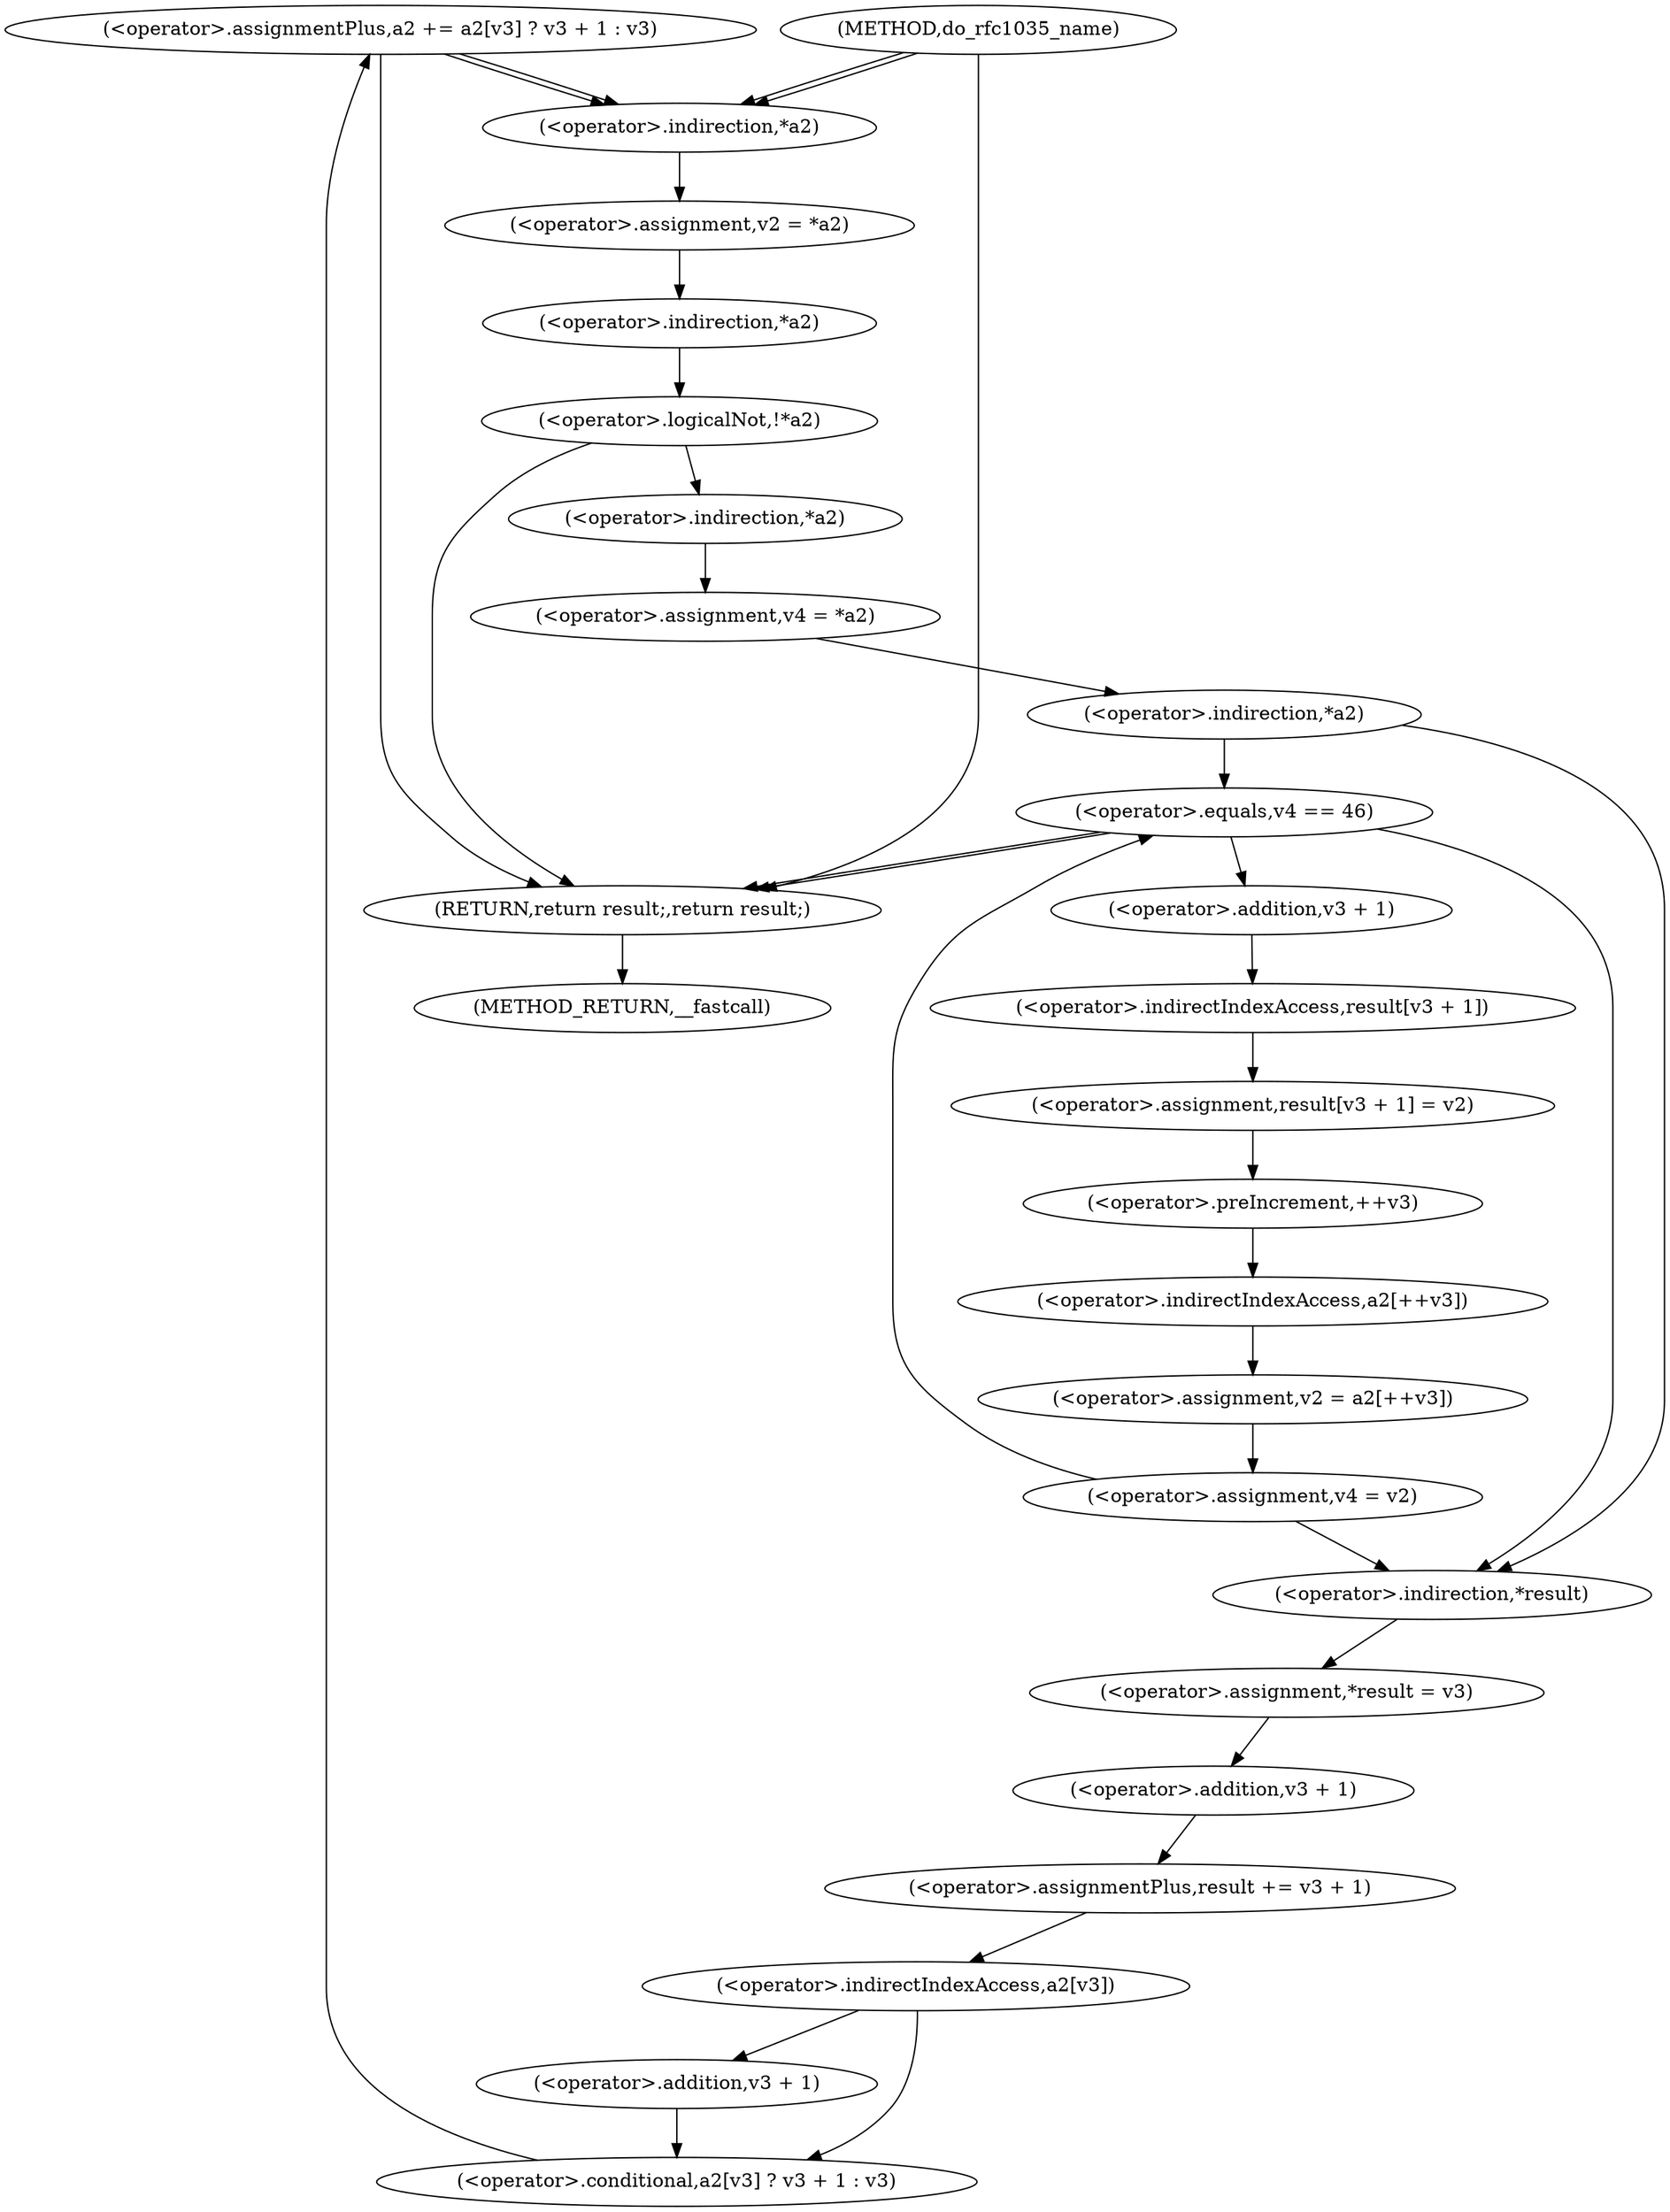 digraph do_rfc1035_name {  
"1000113" [label = "(<operator>.assignmentPlus,a2 += a2[v3] ? v3 + 1 : v3)" ]
"1000115" [label = "(<operator>.conditional,a2[v3] ? v3 + 1 : v3)" ]
"1000116" [label = "(<operator>.indirectIndexAccess,a2[v3])" ]
"1000119" [label = "(<operator>.addition,v3 + 1)" ]
"1000124" [label = "(<operator>.assignment,v2 = *a2)" ]
"1000126" [label = "(<operator>.indirection,*a2)" ]
"1000129" [label = "(<operator>.logicalNot,!*a2)" ]
"1000130" [label = "(<operator>.indirection,*a2)" ]
"1000134" [label = "(<operator>.assignment,v4 = *a2)" ]
"1000136" [label = "(<operator>.indirection,*a2)" ]
"1000139" [label = "(<operator>.indirection,*a2)" ]
"1000145" [label = "(<operator>.equals,v4 == 46)" ]
"1000149" [label = "(<operator>.assignment,result[v3 + 1] = v2)" ]
"1000150" [label = "(<operator>.indirectIndexAccess,result[v3 + 1])" ]
"1000152" [label = "(<operator>.addition,v3 + 1)" ]
"1000156" [label = "(<operator>.assignment,v2 = a2[++v3])" ]
"1000158" [label = "(<operator>.indirectIndexAccess,a2[++v3])" ]
"1000160" [label = "(<operator>.preIncrement,++v3)" ]
"1000162" [label = "(<operator>.assignment,v4 = v2)" ]
"1000166" [label = "(<operator>.assignment,*result = v3)" ]
"1000167" [label = "(<operator>.indirection,*result)" ]
"1000170" [label = "(<operator>.assignmentPlus,result += v3 + 1)" ]
"1000172" [label = "(<operator>.addition,v3 + 1)" ]
"1000175" [label = "(RETURN,return result;,return result;)" ]
"1000104" [label = "(METHOD,do_rfc1035_name)" ]
"1000177" [label = "(METHOD_RETURN,__fastcall)" ]
  "1000113" -> "1000126" 
  "1000113" -> "1000126" 
  "1000113" -> "1000175" 
  "1000115" -> "1000113" 
  "1000116" -> "1000119" 
  "1000116" -> "1000115" 
  "1000119" -> "1000115" 
  "1000124" -> "1000130" 
  "1000126" -> "1000124" 
  "1000129" -> "1000175" 
  "1000129" -> "1000136" 
  "1000130" -> "1000129" 
  "1000134" -> "1000139" 
  "1000136" -> "1000134" 
  "1000139" -> "1000145" 
  "1000139" -> "1000167" 
  "1000145" -> "1000167" 
  "1000145" -> "1000175" 
  "1000145" -> "1000175" 
  "1000145" -> "1000152" 
  "1000149" -> "1000160" 
  "1000150" -> "1000149" 
  "1000152" -> "1000150" 
  "1000156" -> "1000162" 
  "1000158" -> "1000156" 
  "1000160" -> "1000158" 
  "1000162" -> "1000145" 
  "1000162" -> "1000167" 
  "1000166" -> "1000172" 
  "1000167" -> "1000166" 
  "1000170" -> "1000116" 
  "1000172" -> "1000170" 
  "1000175" -> "1000177" 
  "1000104" -> "1000126" 
  "1000104" -> "1000126" 
  "1000104" -> "1000175" 
}

